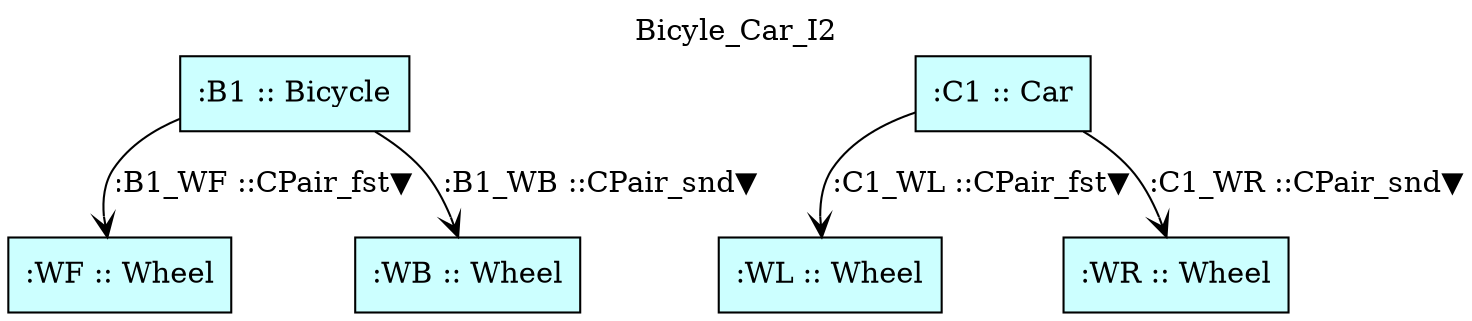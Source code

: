 digraph {graph[label=Bicyle_Car_I2,labelloc=tl,labelfontsize=12];
"B1"[shape=box,fillcolor="#CCFFFF",style = filled,label=":B1 :: Bicycle"];
"WF"[shape=box,fillcolor="#CCFFFF",style = filled,label=":WF :: Wheel"];
"WB"[shape=box,fillcolor="#CCFFFF",style = filled,label=":WB :: Wheel"];
"C1"[shape=box,fillcolor="#CCFFFF",style = filled,label=":C1 :: Car"];
"WL"[shape=box,fillcolor="#CCFFFF",style = filled,label=":WL :: Wheel"];
"WR"[shape=box,fillcolor="#CCFFFF",style = filled,label=":WR :: Wheel"];

"B1"->"WF"[label=":B1_WF ::CPair_fst▼",arrowhead=vee];
"B1"->"WB"[label=":B1_WB ::CPair_snd▼",arrowhead=vee];
"C1"->"WL"[label=":C1_WL ::CPair_fst▼",arrowhead=vee];
"C1"->"WR"[label=":C1_WR ::CPair_snd▼",arrowhead=vee];
}